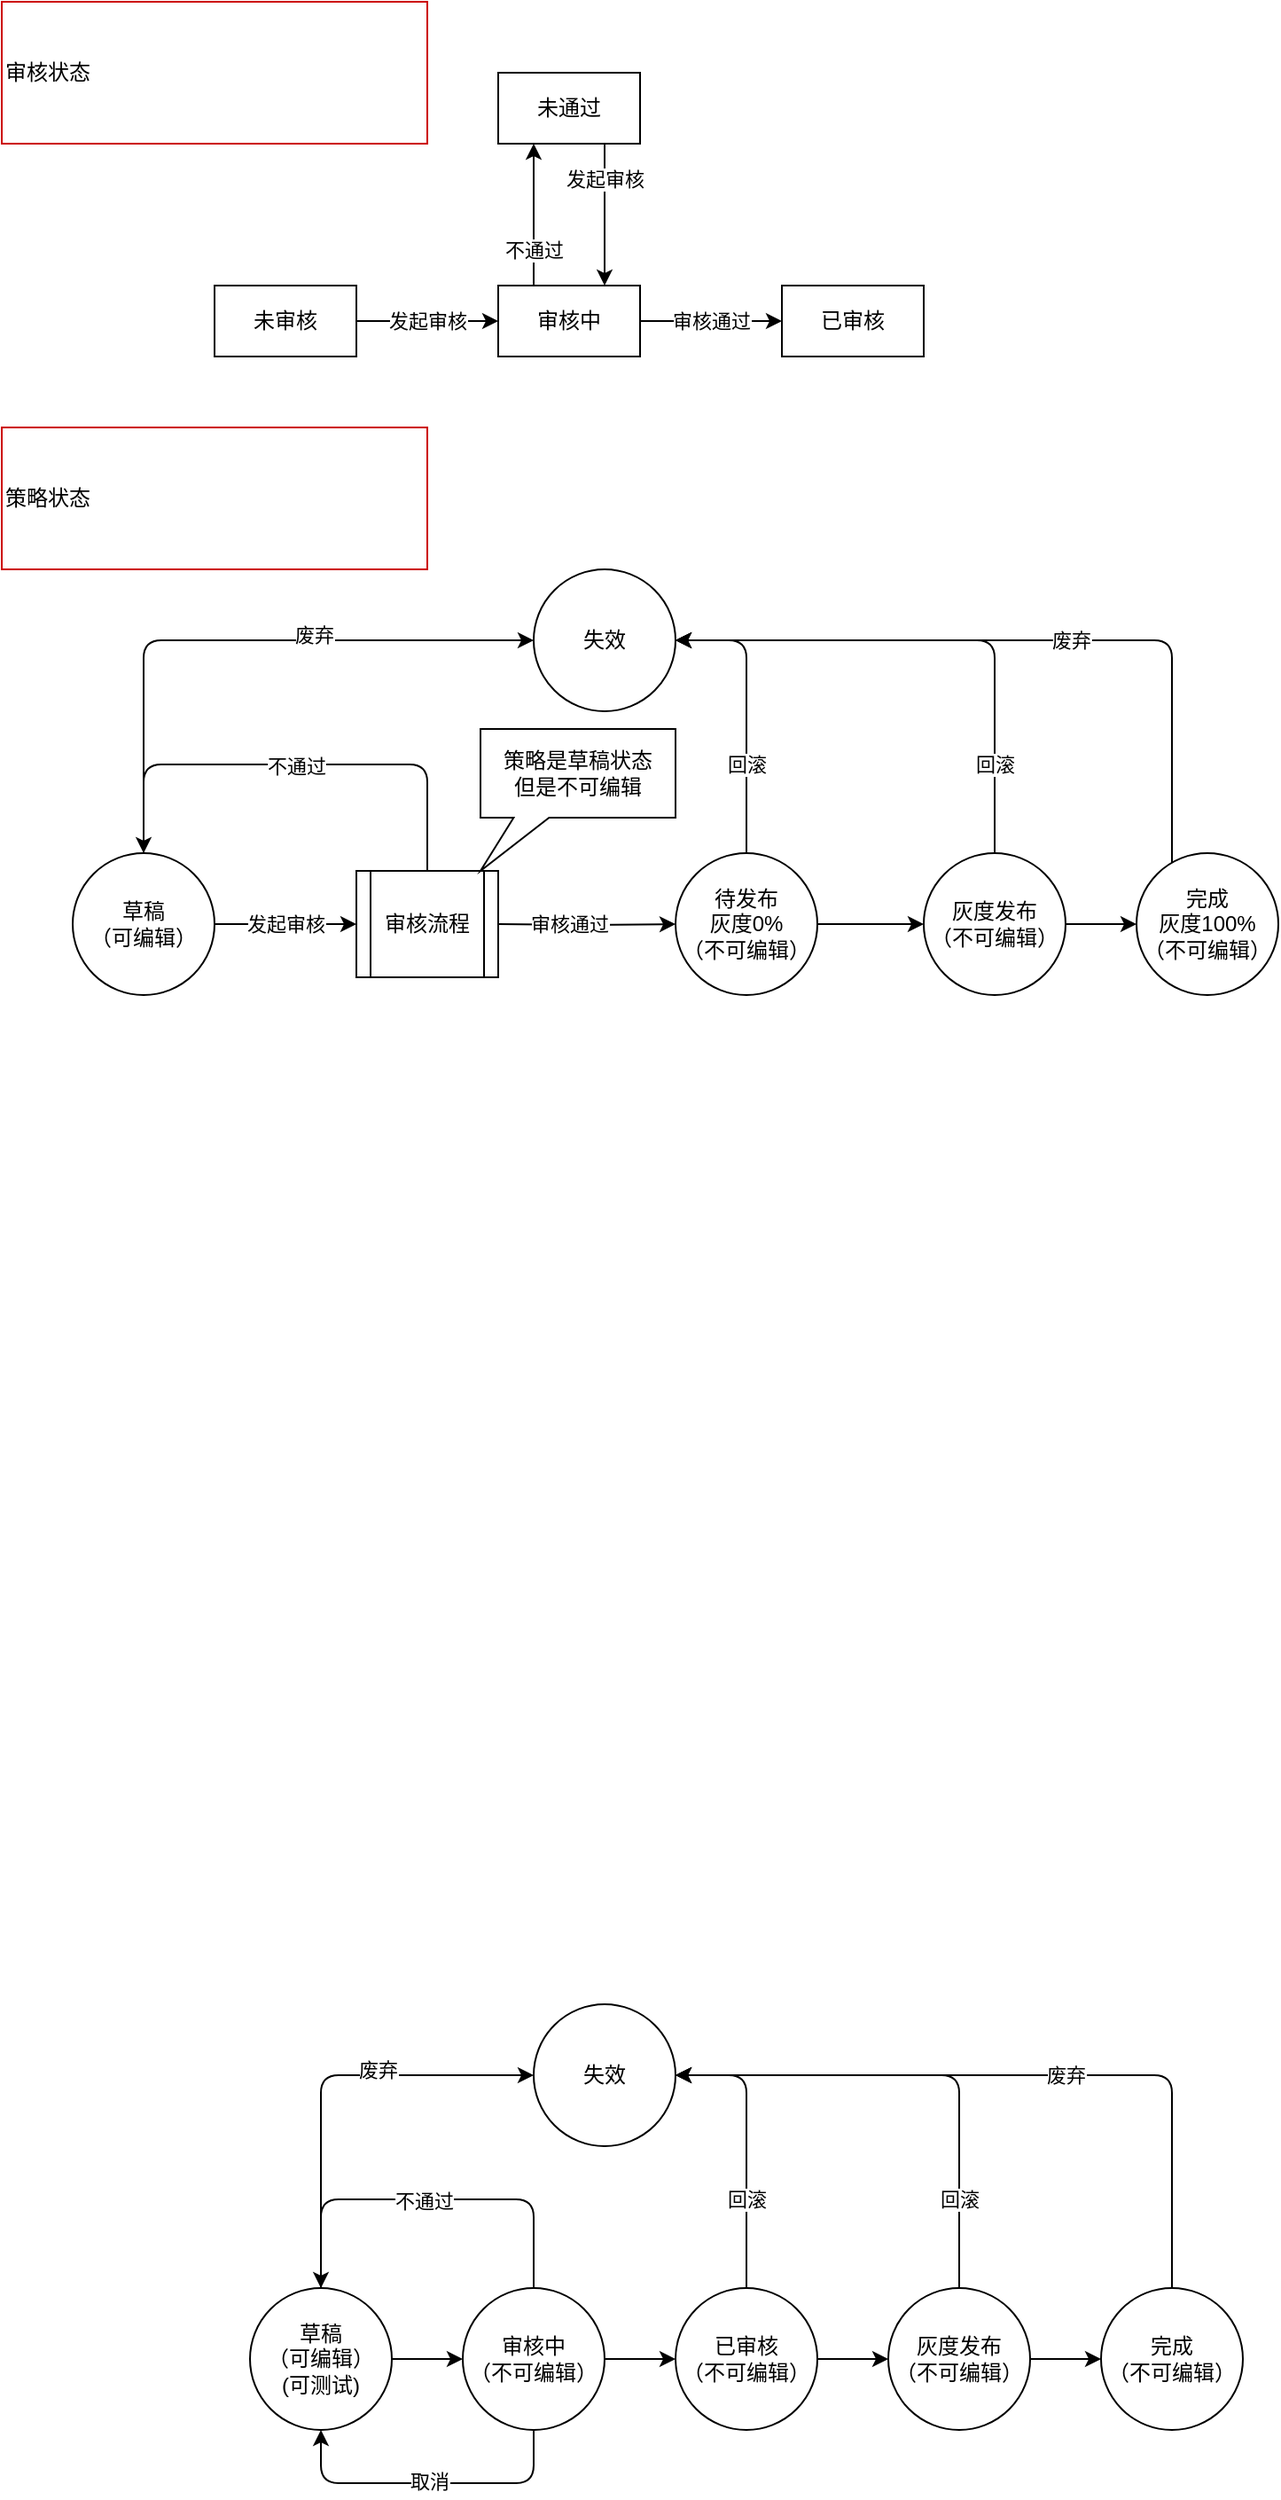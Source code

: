 <mxfile version="13.8.2" type="github">
  <diagram id="C5RBs43oDa-KdzZeNtuy" name="Page-1">
    <mxGraphModel dx="946" dy="614" grid="1" gridSize="10" guides="1" tooltips="1" connect="1" arrows="1" fold="1" page="1" pageScale="1" pageWidth="827" pageHeight="1169" math="0" shadow="0">
      <root>
        <mxCell id="WIyWlLk6GJQsqaUBKTNV-0" />
        <mxCell id="WIyWlLk6GJQsqaUBKTNV-1" parent="WIyWlLk6GJQsqaUBKTNV-0" />
        <mxCell id="y9QFn7rHhwee2csf8rgc-4" value="" style="edgeStyle=orthogonalEdgeStyle;rounded=0;orthogonalLoop=1;jettySize=auto;html=1;" parent="WIyWlLk6GJQsqaUBKTNV-1" source="y9QFn7rHhwee2csf8rgc-1" edge="1">
          <mxGeometry relative="1" as="geometry">
            <mxPoint x="240" y="560" as="targetPoint" />
          </mxGeometry>
        </mxCell>
        <mxCell id="YWj8ctwwKqHEaTYUi_iw-37" value="发起审核" style="edgeLabel;html=1;align=center;verticalAlign=middle;resizable=0;points=[];" vertex="1" connectable="0" parent="y9QFn7rHhwee2csf8rgc-4">
          <mxGeometry x="-0.175" y="2" relative="1" as="geometry">
            <mxPoint x="7" y="2" as="offset" />
          </mxGeometry>
        </mxCell>
        <mxCell id="y9QFn7rHhwee2csf8rgc-1" value="草稿&lt;br&gt;（可编辑）" style="ellipse;whiteSpace=wrap;html=1;aspect=fixed;" parent="WIyWlLk6GJQsqaUBKTNV-1" vertex="1">
          <mxGeometry x="80" y="520" width="80" height="80" as="geometry" />
        </mxCell>
        <mxCell id="y9QFn7rHhwee2csf8rgc-6" value="" style="edgeStyle=orthogonalEdgeStyle;rounded=0;orthogonalLoop=1;jettySize=auto;html=1;" parent="WIyWlLk6GJQsqaUBKTNV-1" target="y9QFn7rHhwee2csf8rgc-5" edge="1">
          <mxGeometry relative="1" as="geometry">
            <mxPoint x="320" y="560" as="sourcePoint" />
          </mxGeometry>
        </mxCell>
        <mxCell id="YWj8ctwwKqHEaTYUi_iw-38" value="审核通过" style="edgeLabel;html=1;align=center;verticalAlign=middle;resizable=0;points=[];" vertex="1" connectable="0" parent="y9QFn7rHhwee2csf8rgc-6">
          <mxGeometry x="0.1" relative="1" as="geometry">
            <mxPoint x="-15" as="offset" />
          </mxGeometry>
        </mxCell>
        <mxCell id="y9QFn7rHhwee2csf8rgc-8" value="" style="edgeStyle=orthogonalEdgeStyle;rounded=0;orthogonalLoop=1;jettySize=auto;html=1;" parent="WIyWlLk6GJQsqaUBKTNV-1" source="y9QFn7rHhwee2csf8rgc-5" target="y9QFn7rHhwee2csf8rgc-7" edge="1">
          <mxGeometry relative="1" as="geometry" />
        </mxCell>
        <mxCell id="y9QFn7rHhwee2csf8rgc-5" value="待发布&lt;br&gt;灰度0%&lt;br&gt;（不可编辑）" style="ellipse;whiteSpace=wrap;html=1;aspect=fixed;" parent="WIyWlLk6GJQsqaUBKTNV-1" vertex="1">
          <mxGeometry x="420" y="520" width="80" height="80" as="geometry" />
        </mxCell>
        <mxCell id="y9QFn7rHhwee2csf8rgc-12" value="" style="edgeStyle=orthogonalEdgeStyle;rounded=0;orthogonalLoop=1;jettySize=auto;html=1;" parent="WIyWlLk6GJQsqaUBKTNV-1" source="y9QFn7rHhwee2csf8rgc-7" target="y9QFn7rHhwee2csf8rgc-10" edge="1">
          <mxGeometry relative="1" as="geometry" />
        </mxCell>
        <mxCell id="y9QFn7rHhwee2csf8rgc-7" value="灰度发布&lt;br&gt;（不可编辑）" style="ellipse;whiteSpace=wrap;html=1;aspect=fixed;" parent="WIyWlLk6GJQsqaUBKTNV-1" vertex="1">
          <mxGeometry x="560" y="520" width="80" height="80" as="geometry" />
        </mxCell>
        <mxCell id="y9QFn7rHhwee2csf8rgc-10" value="完成&lt;br&gt;灰度100%&lt;br&gt;（不可编辑）" style="ellipse;whiteSpace=wrap;html=1;aspect=fixed;" parent="WIyWlLk6GJQsqaUBKTNV-1" vertex="1">
          <mxGeometry x="680" y="520" width="80" height="80" as="geometry" />
        </mxCell>
        <mxCell id="y9QFn7rHhwee2csf8rgc-11" value="失效" style="ellipse;whiteSpace=wrap;html=1;aspect=fixed;" parent="WIyWlLk6GJQsqaUBKTNV-1" vertex="1">
          <mxGeometry x="340" y="360" width="80" height="80" as="geometry" />
        </mxCell>
        <mxCell id="y9QFn7rHhwee2csf8rgc-13" value="" style="endArrow=classic;html=1;edgeStyle=orthogonalEdgeStyle;entryX=0;entryY=0.5;entryDx=0;entryDy=0;exitX=0.5;exitY=0;exitDx=0;exitDy=0;" parent="WIyWlLk6GJQsqaUBKTNV-1" source="y9QFn7rHhwee2csf8rgc-1" target="y9QFn7rHhwee2csf8rgc-11" edge="1">
          <mxGeometry width="50" height="50" relative="1" as="geometry">
            <mxPoint x="100" y="520" as="sourcePoint" />
            <mxPoint x="430" y="860" as="targetPoint" />
            <Array as="points">
              <mxPoint x="120" y="400" />
            </Array>
          </mxGeometry>
        </mxCell>
        <mxCell id="MCUVz8PFSjMKoAwYEETB-7" value="废弃" style="edgeLabel;html=1;align=center;verticalAlign=middle;resizable=0;points=[];" parent="y9QFn7rHhwee2csf8rgc-13" vertex="1" connectable="0">
          <mxGeometry x="0.267" y="3" relative="1" as="geometry">
            <mxPoint as="offset" />
          </mxGeometry>
        </mxCell>
        <mxCell id="y9QFn7rHhwee2csf8rgc-17" value="" style="endArrow=classic;html=1;entryX=1;entryY=0.5;entryDx=0;entryDy=0;edgeStyle=orthogonalEdgeStyle;" parent="WIyWlLk6GJQsqaUBKTNV-1" source="y9QFn7rHhwee2csf8rgc-10" target="y9QFn7rHhwee2csf8rgc-11" edge="1">
          <mxGeometry width="50" height="50" relative="1" as="geometry">
            <mxPoint x="450" y="1010" as="sourcePoint" />
            <mxPoint x="500" y="960" as="targetPoint" />
            <Array as="points">
              <mxPoint x="700" y="400" />
            </Array>
          </mxGeometry>
        </mxCell>
        <mxCell id="MCUVz8PFSjMKoAwYEETB-6" value="废弃" style="edgeLabel;html=1;align=center;verticalAlign=middle;resizable=0;points=[];" parent="y9QFn7rHhwee2csf8rgc-17" vertex="1" connectable="0">
          <mxGeometry x="0.135" relative="1" as="geometry">
            <mxPoint x="47" as="offset" />
          </mxGeometry>
        </mxCell>
        <mxCell id="MCUVz8PFSjMKoAwYEETB-0" value="" style="endArrow=classic;html=1;edgeStyle=orthogonalEdgeStyle;exitX=0.5;exitY=0;exitDx=0;exitDy=0;" parent="WIyWlLk6GJQsqaUBKTNV-1" edge="1" source="YWj8ctwwKqHEaTYUi_iw-36">
          <mxGeometry width="50" height="50" relative="1" as="geometry">
            <mxPoint x="280" y="520" as="sourcePoint" />
            <mxPoint x="120" y="520" as="targetPoint" />
            <Array as="points">
              <mxPoint x="280" y="470" />
              <mxPoint x="120" y="470" />
            </Array>
          </mxGeometry>
        </mxCell>
        <mxCell id="MCUVz8PFSjMKoAwYEETB-1" value="不通过" style="edgeLabel;html=1;align=center;verticalAlign=middle;resizable=0;points=[];" parent="MCUVz8PFSjMKoAwYEETB-0" vertex="1" connectable="0">
          <mxGeometry x="0.02" y="1" relative="1" as="geometry">
            <mxPoint x="3" as="offset" />
          </mxGeometry>
        </mxCell>
        <mxCell id="MCUVz8PFSjMKoAwYEETB-2" value="" style="endArrow=classic;html=1;edgeStyle=orthogonalEdgeStyle;entryX=1;entryY=0.5;entryDx=0;entryDy=0;exitX=0.5;exitY=0;exitDx=0;exitDy=0;" parent="WIyWlLk6GJQsqaUBKTNV-1" source="y9QFn7rHhwee2csf8rgc-7" target="y9QFn7rHhwee2csf8rgc-11" edge="1">
          <mxGeometry width="50" height="50" relative="1" as="geometry">
            <mxPoint x="580" y="520" as="sourcePoint" />
            <mxPoint x="100" y="603" as="targetPoint" />
            <Array as="points">
              <mxPoint x="600" y="400" />
            </Array>
          </mxGeometry>
        </mxCell>
        <mxCell id="MCUVz8PFSjMKoAwYEETB-3" value="回滚" style="edgeLabel;html=1;align=center;verticalAlign=middle;resizable=0;points=[];" parent="MCUVz8PFSjMKoAwYEETB-2" vertex="1" connectable="0">
          <mxGeometry x="-0.035" y="2" relative="1" as="geometry">
            <mxPoint x="25" y="68" as="offset" />
          </mxGeometry>
        </mxCell>
        <mxCell id="MCUVz8PFSjMKoAwYEETB-12" value="审核状态" style="rounded=0;whiteSpace=wrap;html=1;strokeColor=#CC0000;align=left;" parent="WIyWlLk6GJQsqaUBKTNV-1" vertex="1">
          <mxGeometry x="40" y="40" width="240" height="80" as="geometry" />
        </mxCell>
        <mxCell id="MCUVz8PFSjMKoAwYEETB-14" value="" style="endArrow=classic;html=1;edgeStyle=orthogonalEdgeStyle;entryX=1;entryY=0.5;entryDx=0;entryDy=0;" parent="WIyWlLk6GJQsqaUBKTNV-1" edge="1" target="y9QFn7rHhwee2csf8rgc-11">
          <mxGeometry width="50" height="50" relative="1" as="geometry">
            <mxPoint x="460" y="520" as="sourcePoint" />
            <mxPoint x="220" y="602" as="targetPoint" />
            <Array as="points">
              <mxPoint x="460" y="400" />
            </Array>
          </mxGeometry>
        </mxCell>
        <mxCell id="YWj8ctwwKqHEaTYUi_iw-2" value="回滚" style="edgeLabel;html=1;align=center;verticalAlign=middle;resizable=0;points=[];" vertex="1" connectable="0" parent="MCUVz8PFSjMKoAwYEETB-14">
          <mxGeometry x="-0.3" relative="1" as="geometry">
            <mxPoint y="6" as="offset" />
          </mxGeometry>
        </mxCell>
        <mxCell id="YWj8ctwwKqHEaTYUi_iw-3" value="未审核" style="rounded=0;whiteSpace=wrap;html=1;" vertex="1" parent="WIyWlLk6GJQsqaUBKTNV-1">
          <mxGeometry x="160" y="200" width="80" height="40" as="geometry" />
        </mxCell>
        <mxCell id="YWj8ctwwKqHEaTYUi_iw-4" value="审核中" style="rounded=0;whiteSpace=wrap;html=1;" vertex="1" parent="WIyWlLk6GJQsqaUBKTNV-1">
          <mxGeometry x="320" y="200" width="80" height="40" as="geometry" />
        </mxCell>
        <mxCell id="YWj8ctwwKqHEaTYUi_iw-5" value="未通过" style="rounded=0;whiteSpace=wrap;html=1;" vertex="1" parent="WIyWlLk6GJQsqaUBKTNV-1">
          <mxGeometry x="320" y="80" width="80" height="40" as="geometry" />
        </mxCell>
        <mxCell id="YWj8ctwwKqHEaTYUi_iw-6" value="已审核" style="rounded=0;whiteSpace=wrap;html=1;" vertex="1" parent="WIyWlLk6GJQsqaUBKTNV-1">
          <mxGeometry x="480" y="200" width="80" height="40" as="geometry" />
        </mxCell>
        <mxCell id="YWj8ctwwKqHEaTYUi_iw-7" value="" style="edgeStyle=orthogonalEdgeStyle;rounded=0;orthogonalLoop=1;jettySize=auto;html=1;" edge="1" parent="WIyWlLk6GJQsqaUBKTNV-1" source="YWj8ctwwKqHEaTYUi_iw-8" target="YWj8ctwwKqHEaTYUi_iw-10">
          <mxGeometry relative="1" as="geometry" />
        </mxCell>
        <mxCell id="YWj8ctwwKqHEaTYUi_iw-8" value="草稿&lt;br&gt;（可编辑）&lt;br&gt;(可测试)" style="ellipse;whiteSpace=wrap;html=1;aspect=fixed;" vertex="1" parent="WIyWlLk6GJQsqaUBKTNV-1">
          <mxGeometry x="180" y="1329" width="80" height="80" as="geometry" />
        </mxCell>
        <mxCell id="YWj8ctwwKqHEaTYUi_iw-9" value="" style="edgeStyle=orthogonalEdgeStyle;rounded=0;orthogonalLoop=1;jettySize=auto;html=1;" edge="1" parent="WIyWlLk6GJQsqaUBKTNV-1" source="YWj8ctwwKqHEaTYUi_iw-10" target="YWj8ctwwKqHEaTYUi_iw-12">
          <mxGeometry relative="1" as="geometry" />
        </mxCell>
        <mxCell id="YWj8ctwwKqHEaTYUi_iw-10" value="审核中&lt;br&gt;（不可编辑）" style="ellipse;whiteSpace=wrap;html=1;aspect=fixed;" vertex="1" parent="WIyWlLk6GJQsqaUBKTNV-1">
          <mxGeometry x="300" y="1329" width="80" height="80" as="geometry" />
        </mxCell>
        <mxCell id="YWj8ctwwKqHEaTYUi_iw-11" value="" style="edgeStyle=orthogonalEdgeStyle;rounded=0;orthogonalLoop=1;jettySize=auto;html=1;" edge="1" parent="WIyWlLk6GJQsqaUBKTNV-1" source="YWj8ctwwKqHEaTYUi_iw-12" target="YWj8ctwwKqHEaTYUi_iw-14">
          <mxGeometry relative="1" as="geometry" />
        </mxCell>
        <mxCell id="YWj8ctwwKqHEaTYUi_iw-12" value="已审核&lt;br&gt;（不可编辑）" style="ellipse;whiteSpace=wrap;html=1;aspect=fixed;" vertex="1" parent="WIyWlLk6GJQsqaUBKTNV-1">
          <mxGeometry x="420" y="1329" width="80" height="80" as="geometry" />
        </mxCell>
        <mxCell id="YWj8ctwwKqHEaTYUi_iw-13" value="" style="edgeStyle=orthogonalEdgeStyle;rounded=0;orthogonalLoop=1;jettySize=auto;html=1;" edge="1" parent="WIyWlLk6GJQsqaUBKTNV-1" source="YWj8ctwwKqHEaTYUi_iw-14" target="YWj8ctwwKqHEaTYUi_iw-15">
          <mxGeometry relative="1" as="geometry" />
        </mxCell>
        <mxCell id="YWj8ctwwKqHEaTYUi_iw-14" value="灰度发布&lt;br&gt;（不可编辑）" style="ellipse;whiteSpace=wrap;html=1;aspect=fixed;" vertex="1" parent="WIyWlLk6GJQsqaUBKTNV-1">
          <mxGeometry x="540" y="1329" width="80" height="80" as="geometry" />
        </mxCell>
        <mxCell id="YWj8ctwwKqHEaTYUi_iw-15" value="完成&lt;br&gt;（不可编辑）" style="ellipse;whiteSpace=wrap;html=1;aspect=fixed;" vertex="1" parent="WIyWlLk6GJQsqaUBKTNV-1">
          <mxGeometry x="660" y="1329" width="80" height="80" as="geometry" />
        </mxCell>
        <mxCell id="YWj8ctwwKqHEaTYUi_iw-16" value="失效" style="ellipse;whiteSpace=wrap;html=1;aspect=fixed;" vertex="1" parent="WIyWlLk6GJQsqaUBKTNV-1">
          <mxGeometry x="340" y="1169" width="80" height="80" as="geometry" />
        </mxCell>
        <mxCell id="YWj8ctwwKqHEaTYUi_iw-17" value="" style="endArrow=classic;html=1;edgeStyle=orthogonalEdgeStyle;entryX=0;entryY=0.5;entryDx=0;entryDy=0;exitX=0.5;exitY=0;exitDx=0;exitDy=0;" edge="1" parent="WIyWlLk6GJQsqaUBKTNV-1" source="YWj8ctwwKqHEaTYUi_iw-8" target="YWj8ctwwKqHEaTYUi_iw-16">
          <mxGeometry width="50" height="50" relative="1" as="geometry">
            <mxPoint x="100" y="1329" as="sourcePoint" />
            <mxPoint x="430" y="1669" as="targetPoint" />
            <Array as="points">
              <mxPoint x="220" y="1209" />
            </Array>
          </mxGeometry>
        </mxCell>
        <mxCell id="YWj8ctwwKqHEaTYUi_iw-18" value="废弃" style="edgeLabel;html=1;align=center;verticalAlign=middle;resizable=0;points=[];" vertex="1" connectable="0" parent="YWj8ctwwKqHEaTYUi_iw-17">
          <mxGeometry x="0.267" y="3" relative="1" as="geometry">
            <mxPoint as="offset" />
          </mxGeometry>
        </mxCell>
        <mxCell id="YWj8ctwwKqHEaTYUi_iw-19" value="" style="endArrow=classic;html=1;entryX=1;entryY=0.5;entryDx=0;entryDy=0;edgeStyle=orthogonalEdgeStyle;" edge="1" parent="WIyWlLk6GJQsqaUBKTNV-1" source="YWj8ctwwKqHEaTYUi_iw-15" target="YWj8ctwwKqHEaTYUi_iw-16">
          <mxGeometry width="50" height="50" relative="1" as="geometry">
            <mxPoint x="450" y="1819" as="sourcePoint" />
            <mxPoint x="500" y="1769" as="targetPoint" />
            <Array as="points">
              <mxPoint x="700" y="1209" />
            </Array>
          </mxGeometry>
        </mxCell>
        <mxCell id="YWj8ctwwKqHEaTYUi_iw-20" value="废弃" style="edgeLabel;html=1;align=center;verticalAlign=middle;resizable=0;points=[];" vertex="1" connectable="0" parent="YWj8ctwwKqHEaTYUi_iw-19">
          <mxGeometry x="0.135" relative="1" as="geometry">
            <mxPoint x="47" as="offset" />
          </mxGeometry>
        </mxCell>
        <mxCell id="YWj8ctwwKqHEaTYUi_iw-21" value="" style="endArrow=classic;html=1;edgeStyle=orthogonalEdgeStyle;exitX=0.5;exitY=0;exitDx=0;exitDy=0;" edge="1" parent="WIyWlLk6GJQsqaUBKTNV-1">
          <mxGeometry width="50" height="50" relative="1" as="geometry">
            <mxPoint x="340" y="1329" as="sourcePoint" />
            <mxPoint x="220" y="1329" as="targetPoint" />
            <Array as="points">
              <mxPoint x="340" y="1279" />
              <mxPoint x="220" y="1279" />
            </Array>
          </mxGeometry>
        </mxCell>
        <mxCell id="YWj8ctwwKqHEaTYUi_iw-22" value="不通过" style="edgeLabel;html=1;align=center;verticalAlign=middle;resizable=0;points=[];" vertex="1" connectable="0" parent="YWj8ctwwKqHEaTYUi_iw-21">
          <mxGeometry x="0.02" y="1" relative="1" as="geometry">
            <mxPoint as="offset" />
          </mxGeometry>
        </mxCell>
        <mxCell id="YWj8ctwwKqHEaTYUi_iw-23" value="" style="endArrow=classic;html=1;edgeStyle=orthogonalEdgeStyle;entryX=1;entryY=0.5;entryDx=0;entryDy=0;" edge="1" parent="WIyWlLk6GJQsqaUBKTNV-1" target="YWj8ctwwKqHEaTYUi_iw-16">
          <mxGeometry width="50" height="50" relative="1" as="geometry">
            <mxPoint x="580" y="1329" as="sourcePoint" />
            <mxPoint x="100" y="1412" as="targetPoint" />
            <Array as="points">
              <mxPoint x="580" y="1209" />
            </Array>
          </mxGeometry>
        </mxCell>
        <mxCell id="YWj8ctwwKqHEaTYUi_iw-24" value="回滚" style="edgeLabel;html=1;align=center;verticalAlign=middle;resizable=0;points=[];" vertex="1" connectable="0" parent="YWj8ctwwKqHEaTYUi_iw-23">
          <mxGeometry x="-0.035" y="2" relative="1" as="geometry">
            <mxPoint x="15" y="68" as="offset" />
          </mxGeometry>
        </mxCell>
        <mxCell id="YWj8ctwwKqHEaTYUi_iw-25" value="" style="endArrow=classic;html=1;entryX=0.5;entryY=1;entryDx=0;entryDy=0;edgeStyle=orthogonalEdgeStyle;" edge="1" parent="WIyWlLk6GJQsqaUBKTNV-1" target="YWj8ctwwKqHEaTYUi_iw-8">
          <mxGeometry width="50" height="50" relative="1" as="geometry">
            <mxPoint x="340" y="1409" as="sourcePoint" />
            <mxPoint x="420" y="1429" as="targetPoint" />
            <Array as="points">
              <mxPoint x="340" y="1439" />
              <mxPoint x="220" y="1439" />
            </Array>
          </mxGeometry>
        </mxCell>
        <mxCell id="YWj8ctwwKqHEaTYUi_iw-26" value="取消" style="edgeLabel;html=1;align=center;verticalAlign=middle;resizable=0;points=[];" vertex="1" connectable="0" parent="YWj8ctwwKqHEaTYUi_iw-25">
          <mxGeometry x="-0.011" y="-1" relative="1" as="geometry">
            <mxPoint as="offset" />
          </mxGeometry>
        </mxCell>
        <mxCell id="YWj8ctwwKqHEaTYUi_iw-27" value="" style="endArrow=classic;html=1;edgeStyle=orthogonalEdgeStyle;entryX=1;entryY=0.5;entryDx=0;entryDy=0;" edge="1" parent="WIyWlLk6GJQsqaUBKTNV-1" target="YWj8ctwwKqHEaTYUi_iw-16">
          <mxGeometry width="50" height="50" relative="1" as="geometry">
            <mxPoint x="460" y="1329" as="sourcePoint" />
            <mxPoint x="220" y="1411" as="targetPoint" />
            <Array as="points">
              <mxPoint x="460" y="1209" />
            </Array>
          </mxGeometry>
        </mxCell>
        <mxCell id="YWj8ctwwKqHEaTYUi_iw-28" value="回滚" style="edgeLabel;html=1;align=center;verticalAlign=middle;resizable=0;points=[];" vertex="1" connectable="0" parent="YWj8ctwwKqHEaTYUi_iw-27">
          <mxGeometry x="-0.3" relative="1" as="geometry">
            <mxPoint y="6" as="offset" />
          </mxGeometry>
        </mxCell>
        <mxCell id="YWj8ctwwKqHEaTYUi_iw-29" value="发起审核" style="endArrow=classic;html=1;exitX=1;exitY=0.5;exitDx=0;exitDy=0;entryX=0;entryY=0.5;entryDx=0;entryDy=0;" edge="1" parent="WIyWlLk6GJQsqaUBKTNV-1" source="YWj8ctwwKqHEaTYUi_iw-3" target="YWj8ctwwKqHEaTYUi_iw-4">
          <mxGeometry width="50" height="50" relative="1" as="geometry">
            <mxPoint x="240" y="310" as="sourcePoint" />
            <mxPoint x="290" y="260" as="targetPoint" />
          </mxGeometry>
        </mxCell>
        <mxCell id="YWj8ctwwKqHEaTYUi_iw-30" value="" style="endArrow=classic;html=1;entryX=0.25;entryY=1;entryDx=0;entryDy=0;exitX=0.25;exitY=0;exitDx=0;exitDy=0;" edge="1" parent="WIyWlLk6GJQsqaUBKTNV-1" source="YWj8ctwwKqHEaTYUi_iw-4" target="YWj8ctwwKqHEaTYUi_iw-5">
          <mxGeometry width="50" height="50" relative="1" as="geometry">
            <mxPoint x="240" y="310" as="sourcePoint" />
            <mxPoint x="290" y="260" as="targetPoint" />
          </mxGeometry>
        </mxCell>
        <mxCell id="YWj8ctwwKqHEaTYUi_iw-31" value="不通过" style="edgeLabel;html=1;align=center;verticalAlign=middle;resizable=0;points=[];" vertex="1" connectable="0" parent="YWj8ctwwKqHEaTYUi_iw-30">
          <mxGeometry x="-0.125" relative="1" as="geometry">
            <mxPoint y="15" as="offset" />
          </mxGeometry>
        </mxCell>
        <mxCell id="YWj8ctwwKqHEaTYUi_iw-32" value="" style="endArrow=classic;html=1;exitX=0.75;exitY=1;exitDx=0;exitDy=0;entryX=0.75;entryY=0;entryDx=0;entryDy=0;" edge="1" parent="WIyWlLk6GJQsqaUBKTNV-1" source="YWj8ctwwKqHEaTYUi_iw-5" target="YWj8ctwwKqHEaTYUi_iw-4">
          <mxGeometry width="50" height="50" relative="1" as="geometry">
            <mxPoint x="240" y="310" as="sourcePoint" />
            <mxPoint x="290" y="260" as="targetPoint" />
          </mxGeometry>
        </mxCell>
        <mxCell id="YWj8ctwwKqHEaTYUi_iw-33" value="发起审核" style="edgeLabel;html=1;align=center;verticalAlign=middle;resizable=0;points=[];" vertex="1" connectable="0" parent="YWj8ctwwKqHEaTYUi_iw-32">
          <mxGeometry x="-0.55" relative="1" as="geometry">
            <mxPoint y="2" as="offset" />
          </mxGeometry>
        </mxCell>
        <mxCell id="YWj8ctwwKqHEaTYUi_iw-34" value="审核通过" style="endArrow=classic;html=1;entryX=0;entryY=0.5;entryDx=0;entryDy=0;exitX=1;exitY=0.5;exitDx=0;exitDy=0;" edge="1" parent="WIyWlLk6GJQsqaUBKTNV-1" source="YWj8ctwwKqHEaTYUi_iw-4" target="YWj8ctwwKqHEaTYUi_iw-6">
          <mxGeometry width="50" height="50" relative="1" as="geometry">
            <mxPoint x="240" y="310" as="sourcePoint" />
            <mxPoint x="290" y="260" as="targetPoint" />
          </mxGeometry>
        </mxCell>
        <mxCell id="YWj8ctwwKqHEaTYUi_iw-35" value="策略状态" style="rounded=0;whiteSpace=wrap;html=1;strokeColor=#CC0000;align=left;" vertex="1" parent="WIyWlLk6GJQsqaUBKTNV-1">
          <mxGeometry x="40" y="280" width="240" height="80" as="geometry" />
        </mxCell>
        <mxCell id="YWj8ctwwKqHEaTYUi_iw-36" value="审核流程" style="shape=process;whiteSpace=wrap;html=1;backgroundOutline=1;" vertex="1" parent="WIyWlLk6GJQsqaUBKTNV-1">
          <mxGeometry x="240" y="530" width="80" height="60" as="geometry" />
        </mxCell>
        <mxCell id="YWj8ctwwKqHEaTYUi_iw-40" value="策略是草稿状态&lt;br&gt;但是不可编辑" style="shape=callout;whiteSpace=wrap;html=1;perimeter=calloutPerimeter;position2=0;size=30;position=0.17;" vertex="1" parent="WIyWlLk6GJQsqaUBKTNV-1">
          <mxGeometry x="310" y="450" width="110" height="80" as="geometry" />
        </mxCell>
      </root>
    </mxGraphModel>
  </diagram>
</mxfile>
